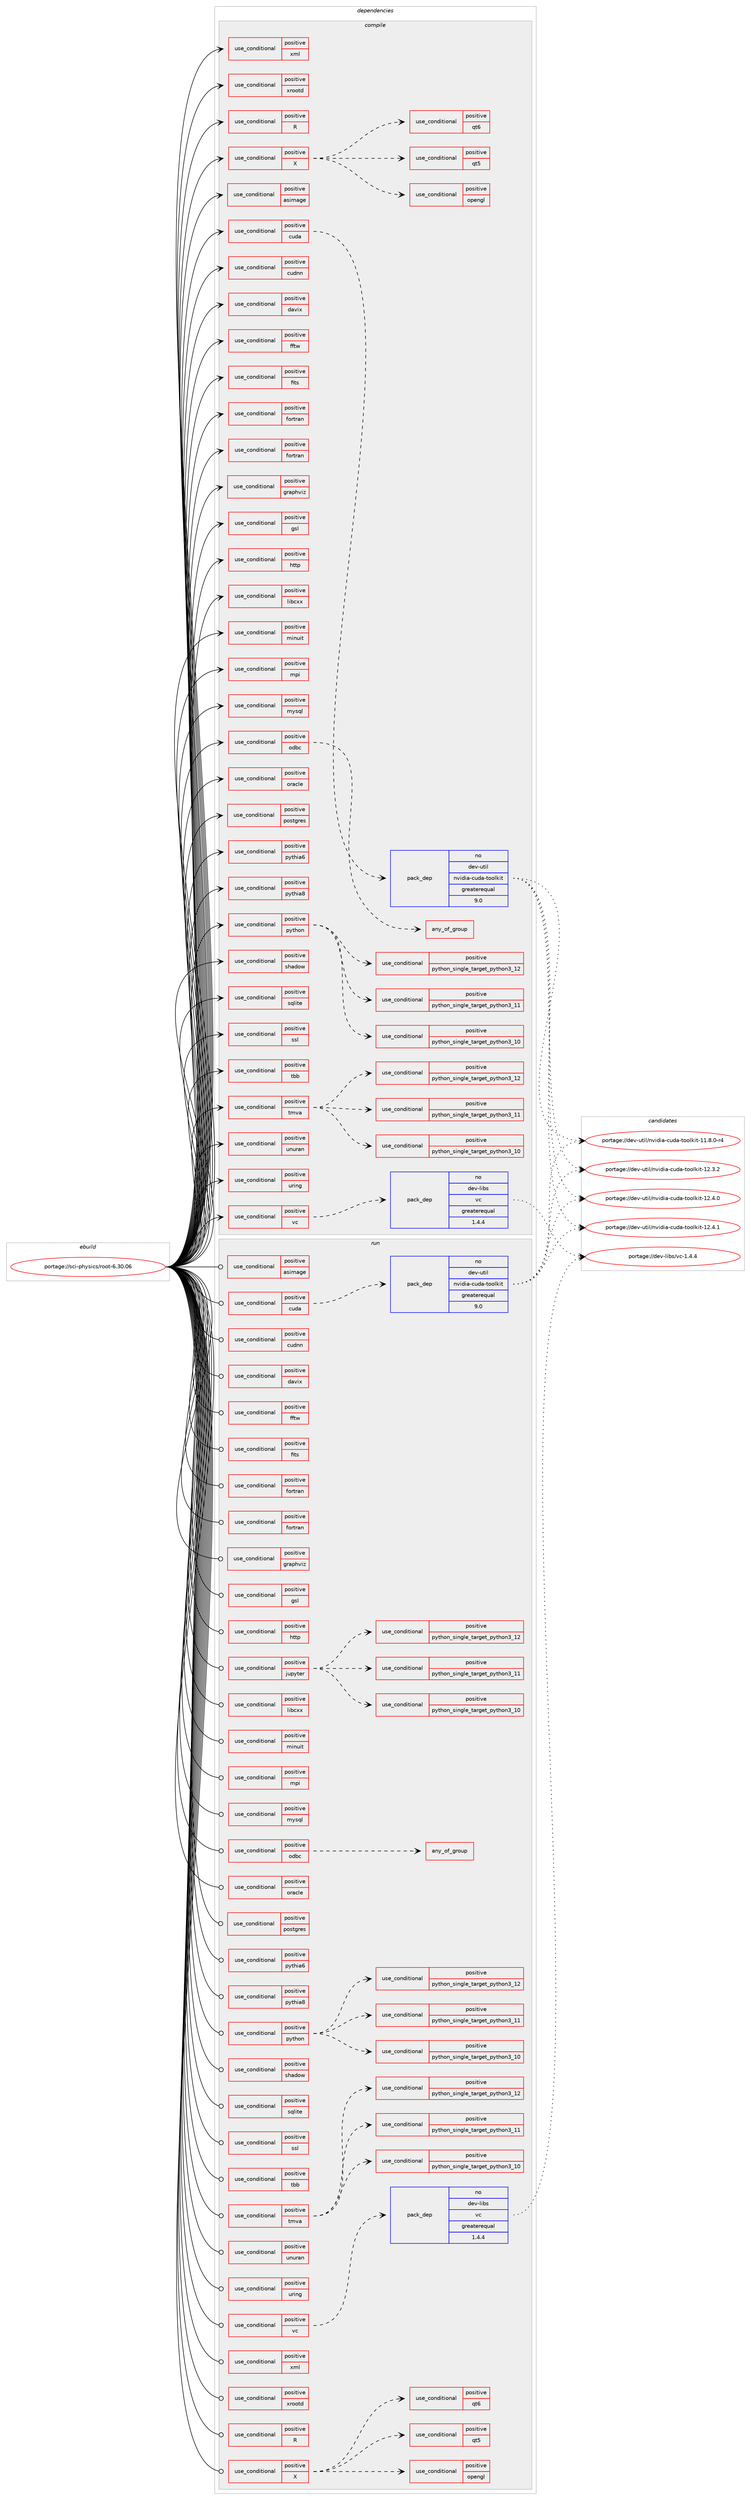 digraph prolog {

# *************
# Graph options
# *************

newrank=true;
concentrate=true;
compound=true;
graph [rankdir=LR,fontname=Helvetica,fontsize=10,ranksep=1.5];#, ranksep=2.5, nodesep=0.2];
edge  [arrowhead=vee];
node  [fontname=Helvetica,fontsize=10];

# **********
# The ebuild
# **********

subgraph cluster_leftcol {
color=gray;
rank=same;
label=<<i>ebuild</i>>;
id [label="portage://sci-physics/root-6.30.06", color=red, width=4, href="../sci-physics/root-6.30.06.svg"];
}

# ****************
# The dependencies
# ****************

subgraph cluster_midcol {
color=gray;
label=<<i>dependencies</i>>;
subgraph cluster_compile {
fillcolor="#eeeeee";
style=filled;
label=<<i>compile</i>>;
subgraph cond622 {
dependency889 [label=<<TABLE BORDER="0" CELLBORDER="1" CELLSPACING="0" CELLPADDING="4"><TR><TD ROWSPAN="3" CELLPADDING="10">use_conditional</TD></TR><TR><TD>positive</TD></TR><TR><TD>R</TD></TR></TABLE>>, shape=none, color=red];
# *** BEGIN UNKNOWN DEPENDENCY TYPE (TODO) ***
# dependency889 -> package_dependency(portage://sci-physics/root-6.30.06,install,no,dev-lang,R,none,[,,],[],[])
# *** END UNKNOWN DEPENDENCY TYPE (TODO) ***

}
id:e -> dependency889:w [weight=20,style="solid",arrowhead="vee"];
subgraph cond623 {
dependency890 [label=<<TABLE BORDER="0" CELLBORDER="1" CELLSPACING="0" CELLPADDING="4"><TR><TD ROWSPAN="3" CELLPADDING="10">use_conditional</TD></TR><TR><TD>positive</TD></TR><TR><TD>X</TD></TR></TABLE>>, shape=none, color=red];
# *** BEGIN UNKNOWN DEPENDENCY TYPE (TODO) ***
# dependency890 -> package_dependency(portage://sci-physics/root-6.30.06,install,no,x11-libs,libX11,none,[,,],[slot(0)],[])
# *** END UNKNOWN DEPENDENCY TYPE (TODO) ***

# *** BEGIN UNKNOWN DEPENDENCY TYPE (TODO) ***
# dependency890 -> package_dependency(portage://sci-physics/root-6.30.06,install,no,x11-libs,libXext,none,[,,],[slot(0)],[])
# *** END UNKNOWN DEPENDENCY TYPE (TODO) ***

# *** BEGIN UNKNOWN DEPENDENCY TYPE (TODO) ***
# dependency890 -> package_dependency(portage://sci-physics/root-6.30.06,install,no,x11-libs,libXft,none,[,,],[slot(0)],[])
# *** END UNKNOWN DEPENDENCY TYPE (TODO) ***

# *** BEGIN UNKNOWN DEPENDENCY TYPE (TODO) ***
# dependency890 -> package_dependency(portage://sci-physics/root-6.30.06,install,no,x11-libs,libXpm,none,[,,],[slot(0)],[])
# *** END UNKNOWN DEPENDENCY TYPE (TODO) ***

subgraph cond624 {
dependency891 [label=<<TABLE BORDER="0" CELLBORDER="1" CELLSPACING="0" CELLPADDING="4"><TR><TD ROWSPAN="3" CELLPADDING="10">use_conditional</TD></TR><TR><TD>positive</TD></TR><TR><TD>opengl</TD></TR></TABLE>>, shape=none, color=red];
# *** BEGIN UNKNOWN DEPENDENCY TYPE (TODO) ***
# dependency891 -> package_dependency(portage://sci-physics/root-6.30.06,install,no,media-libs,ftgl,none,[,,],[slot(0),equal],[])
# *** END UNKNOWN DEPENDENCY TYPE (TODO) ***

# *** BEGIN UNKNOWN DEPENDENCY TYPE (TODO) ***
# dependency891 -> package_dependency(portage://sci-physics/root-6.30.06,install,no,media-libs,glew,none,[,,],[slot(0),equal],[])
# *** END UNKNOWN DEPENDENCY TYPE (TODO) ***

# *** BEGIN UNKNOWN DEPENDENCY TYPE (TODO) ***
# dependency891 -> package_dependency(portage://sci-physics/root-6.30.06,install,no,virtual,opengl,none,[,,],[],[])
# *** END UNKNOWN DEPENDENCY TYPE (TODO) ***

# *** BEGIN UNKNOWN DEPENDENCY TYPE (TODO) ***
# dependency891 -> package_dependency(portage://sci-physics/root-6.30.06,install,no,virtual,glu,none,[,,],[],[])
# *** END UNKNOWN DEPENDENCY TYPE (TODO) ***

# *** BEGIN UNKNOWN DEPENDENCY TYPE (TODO) ***
# dependency891 -> package_dependency(portage://sci-physics/root-6.30.06,install,no,x11-libs,gl2ps,none,[,,],[slot(0),equal],[])
# *** END UNKNOWN DEPENDENCY TYPE (TODO) ***

}
dependency890:e -> dependency891:w [weight=20,style="dashed",arrowhead="vee"];
subgraph cond625 {
dependency892 [label=<<TABLE BORDER="0" CELLBORDER="1" CELLSPACING="0" CELLPADDING="4"><TR><TD ROWSPAN="3" CELLPADDING="10">use_conditional</TD></TR><TR><TD>positive</TD></TR><TR><TD>qt5</TD></TR></TABLE>>, shape=none, color=red];
# *** BEGIN UNKNOWN DEPENDENCY TYPE (TODO) ***
# dependency892 -> package_dependency(portage://sci-physics/root-6.30.06,install,no,dev-qt,qtcore,none,[,,],[slot(5)],[])
# *** END UNKNOWN DEPENDENCY TYPE (TODO) ***

# *** BEGIN UNKNOWN DEPENDENCY TYPE (TODO) ***
# dependency892 -> package_dependency(portage://sci-physics/root-6.30.06,install,no,dev-qt,qtwebengine,none,[,,],[slot(5)],[use(enable(widgets),none)])
# *** END UNKNOWN DEPENDENCY TYPE (TODO) ***

}
dependency890:e -> dependency892:w [weight=20,style="dashed",arrowhead="vee"];
subgraph cond626 {
dependency893 [label=<<TABLE BORDER="0" CELLBORDER="1" CELLSPACING="0" CELLPADDING="4"><TR><TD ROWSPAN="3" CELLPADDING="10">use_conditional</TD></TR><TR><TD>positive</TD></TR><TR><TD>qt6</TD></TR></TABLE>>, shape=none, color=red];
# *** BEGIN UNKNOWN DEPENDENCY TYPE (TODO) ***
# dependency893 -> package_dependency(portage://sci-physics/root-6.30.06,install,no,dev-qt,qtbase,none,[,,],[slot(6)],[])
# *** END UNKNOWN DEPENDENCY TYPE (TODO) ***

# *** BEGIN UNKNOWN DEPENDENCY TYPE (TODO) ***
# dependency893 -> package_dependency(portage://sci-physics/root-6.30.06,install,no,dev-qt,qtwebengine,none,[,,],[slot(6)],[use(enable(widgets),none)])
# *** END UNKNOWN DEPENDENCY TYPE (TODO) ***

}
dependency890:e -> dependency893:w [weight=20,style="dashed",arrowhead="vee"];
}
id:e -> dependency890:w [weight=20,style="solid",arrowhead="vee"];
subgraph cond627 {
dependency894 [label=<<TABLE BORDER="0" CELLBORDER="1" CELLSPACING="0" CELLPADDING="4"><TR><TD ROWSPAN="3" CELLPADDING="10">use_conditional</TD></TR><TR><TD>positive</TD></TR><TR><TD>asimage</TD></TR></TABLE>>, shape=none, color=red];
# *** BEGIN UNKNOWN DEPENDENCY TYPE (TODO) ***
# dependency894 -> package_dependency(portage://sci-physics/root-6.30.06,install,no,media-libs,libafterimage,none,[,,],[],[use(enable(gif),none),use(enable(jpeg),none),use(enable(png),none),use(enable(tiff),none)])
# *** END UNKNOWN DEPENDENCY TYPE (TODO) ***

}
id:e -> dependency894:w [weight=20,style="solid",arrowhead="vee"];
subgraph cond628 {
dependency895 [label=<<TABLE BORDER="0" CELLBORDER="1" CELLSPACING="0" CELLPADDING="4"><TR><TD ROWSPAN="3" CELLPADDING="10">use_conditional</TD></TR><TR><TD>positive</TD></TR><TR><TD>cuda</TD></TR></TABLE>>, shape=none, color=red];
subgraph pack236 {
dependency896 [label=<<TABLE BORDER="0" CELLBORDER="1" CELLSPACING="0" CELLPADDING="4" WIDTH="220"><TR><TD ROWSPAN="6" CELLPADDING="30">pack_dep</TD></TR><TR><TD WIDTH="110">no</TD></TR><TR><TD>dev-util</TD></TR><TR><TD>nvidia-cuda-toolkit</TD></TR><TR><TD>greaterequal</TD></TR><TR><TD>9.0</TD></TR></TABLE>>, shape=none, color=blue];
}
dependency895:e -> dependency896:w [weight=20,style="dashed",arrowhead="vee"];
}
id:e -> dependency895:w [weight=20,style="solid",arrowhead="vee"];
subgraph cond629 {
dependency897 [label=<<TABLE BORDER="0" CELLBORDER="1" CELLSPACING="0" CELLPADDING="4"><TR><TD ROWSPAN="3" CELLPADDING="10">use_conditional</TD></TR><TR><TD>positive</TD></TR><TR><TD>cudnn</TD></TR></TABLE>>, shape=none, color=red];
# *** BEGIN UNKNOWN DEPENDENCY TYPE (TODO) ***
# dependency897 -> package_dependency(portage://sci-physics/root-6.30.06,install,no,dev-libs,cudnn,none,[,,],[],[])
# *** END UNKNOWN DEPENDENCY TYPE (TODO) ***

}
id:e -> dependency897:w [weight=20,style="solid",arrowhead="vee"];
subgraph cond630 {
dependency898 [label=<<TABLE BORDER="0" CELLBORDER="1" CELLSPACING="0" CELLPADDING="4"><TR><TD ROWSPAN="3" CELLPADDING="10">use_conditional</TD></TR><TR><TD>positive</TD></TR><TR><TD>davix</TD></TR></TABLE>>, shape=none, color=red];
# *** BEGIN UNKNOWN DEPENDENCY TYPE (TODO) ***
# dependency898 -> package_dependency(portage://sci-physics/root-6.30.06,install,no,net-libs,davix,none,[,,],[],[])
# *** END UNKNOWN DEPENDENCY TYPE (TODO) ***

}
id:e -> dependency898:w [weight=20,style="solid",arrowhead="vee"];
subgraph cond631 {
dependency899 [label=<<TABLE BORDER="0" CELLBORDER="1" CELLSPACING="0" CELLPADDING="4"><TR><TD ROWSPAN="3" CELLPADDING="10">use_conditional</TD></TR><TR><TD>positive</TD></TR><TR><TD>fftw</TD></TR></TABLE>>, shape=none, color=red];
# *** BEGIN UNKNOWN DEPENDENCY TYPE (TODO) ***
# dependency899 -> package_dependency(portage://sci-physics/root-6.30.06,install,no,sci-libs,fftw,none,[,,],[slot(3.0),equal],[])
# *** END UNKNOWN DEPENDENCY TYPE (TODO) ***

}
id:e -> dependency899:w [weight=20,style="solid",arrowhead="vee"];
subgraph cond632 {
dependency900 [label=<<TABLE BORDER="0" CELLBORDER="1" CELLSPACING="0" CELLPADDING="4"><TR><TD ROWSPAN="3" CELLPADDING="10">use_conditional</TD></TR><TR><TD>positive</TD></TR><TR><TD>fits</TD></TR></TABLE>>, shape=none, color=red];
# *** BEGIN UNKNOWN DEPENDENCY TYPE (TODO) ***
# dependency900 -> package_dependency(portage://sci-physics/root-6.30.06,install,no,sci-libs,cfitsio,none,[,,],[slot(0),equal],[])
# *** END UNKNOWN DEPENDENCY TYPE (TODO) ***

}
id:e -> dependency900:w [weight=20,style="solid",arrowhead="vee"];
subgraph cond633 {
dependency901 [label=<<TABLE BORDER="0" CELLBORDER="1" CELLSPACING="0" CELLPADDING="4"><TR><TD ROWSPAN="3" CELLPADDING="10">use_conditional</TD></TR><TR><TD>positive</TD></TR><TR><TD>fortran</TD></TR></TABLE>>, shape=none, color=red];
# *** BEGIN UNKNOWN DEPENDENCY TYPE (TODO) ***
# dependency901 -> package_dependency(portage://sci-physics/root-6.30.06,install,no,dev-lang,cfortran,none,[,,],[],[])
# *** END UNKNOWN DEPENDENCY TYPE (TODO) ***

}
id:e -> dependency901:w [weight=20,style="solid",arrowhead="vee"];
subgraph cond634 {
dependency902 [label=<<TABLE BORDER="0" CELLBORDER="1" CELLSPACING="0" CELLPADDING="4"><TR><TD ROWSPAN="3" CELLPADDING="10">use_conditional</TD></TR><TR><TD>positive</TD></TR><TR><TD>fortran</TD></TR></TABLE>>, shape=none, color=red];
# *** BEGIN UNKNOWN DEPENDENCY TYPE (TODO) ***
# dependency902 -> package_dependency(portage://sci-physics/root-6.30.06,install,no,virtual,fortran,none,[,,],[],[])
# *** END UNKNOWN DEPENDENCY TYPE (TODO) ***

}
id:e -> dependency902:w [weight=20,style="solid",arrowhead="vee"];
subgraph cond635 {
dependency903 [label=<<TABLE BORDER="0" CELLBORDER="1" CELLSPACING="0" CELLPADDING="4"><TR><TD ROWSPAN="3" CELLPADDING="10">use_conditional</TD></TR><TR><TD>positive</TD></TR><TR><TD>graphviz</TD></TR></TABLE>>, shape=none, color=red];
# *** BEGIN UNKNOWN DEPENDENCY TYPE (TODO) ***
# dependency903 -> package_dependency(portage://sci-physics/root-6.30.06,install,no,media-gfx,graphviz,none,[,,],[],[])
# *** END UNKNOWN DEPENDENCY TYPE (TODO) ***

}
id:e -> dependency903:w [weight=20,style="solid",arrowhead="vee"];
subgraph cond636 {
dependency904 [label=<<TABLE BORDER="0" CELLBORDER="1" CELLSPACING="0" CELLPADDING="4"><TR><TD ROWSPAN="3" CELLPADDING="10">use_conditional</TD></TR><TR><TD>positive</TD></TR><TR><TD>gsl</TD></TR></TABLE>>, shape=none, color=red];
# *** BEGIN UNKNOWN DEPENDENCY TYPE (TODO) ***
# dependency904 -> package_dependency(portage://sci-physics/root-6.30.06,install,no,sci-libs,gsl,none,[,,],any_same_slot,[])
# *** END UNKNOWN DEPENDENCY TYPE (TODO) ***

}
id:e -> dependency904:w [weight=20,style="solid",arrowhead="vee"];
subgraph cond637 {
dependency905 [label=<<TABLE BORDER="0" CELLBORDER="1" CELLSPACING="0" CELLPADDING="4"><TR><TD ROWSPAN="3" CELLPADDING="10">use_conditional</TD></TR><TR><TD>positive</TD></TR><TR><TD>http</TD></TR></TABLE>>, shape=none, color=red];
# *** BEGIN UNKNOWN DEPENDENCY TYPE (TODO) ***
# dependency905 -> package_dependency(portage://sci-physics/root-6.30.06,install,no,dev-libs,fcgi,none,[,,],[slot(0),equal],[])
# *** END UNKNOWN DEPENDENCY TYPE (TODO) ***

}
id:e -> dependency905:w [weight=20,style="solid",arrowhead="vee"];
subgraph cond638 {
dependency906 [label=<<TABLE BORDER="0" CELLBORDER="1" CELLSPACING="0" CELLPADDING="4"><TR><TD ROWSPAN="3" CELLPADDING="10">use_conditional</TD></TR><TR><TD>positive</TD></TR><TR><TD>libcxx</TD></TR></TABLE>>, shape=none, color=red];
# *** BEGIN UNKNOWN DEPENDENCY TYPE (TODO) ***
# dependency906 -> package_dependency(portage://sci-physics/root-6.30.06,install,no,sys-libs,libcxx,none,[,,],[],[])
# *** END UNKNOWN DEPENDENCY TYPE (TODO) ***

}
id:e -> dependency906:w [weight=20,style="solid",arrowhead="vee"];
subgraph cond639 {
dependency907 [label=<<TABLE BORDER="0" CELLBORDER="1" CELLSPACING="0" CELLPADDING="4"><TR><TD ROWSPAN="3" CELLPADDING="10">use_conditional</TD></TR><TR><TD>positive</TD></TR><TR><TD>minuit</TD></TR></TABLE>>, shape=none, color=red];
# *** BEGIN UNKNOWN DEPENDENCY TYPE (TODO) ***
# dependency907 -> package_dependency(portage://sci-physics/root-6.30.06,install,weak,sci-libs,minuit,none,[,,],[],[])
# *** END UNKNOWN DEPENDENCY TYPE (TODO) ***

}
id:e -> dependency907:w [weight=20,style="solid",arrowhead="vee"];
subgraph cond640 {
dependency908 [label=<<TABLE BORDER="0" CELLBORDER="1" CELLSPACING="0" CELLPADDING="4"><TR><TD ROWSPAN="3" CELLPADDING="10">use_conditional</TD></TR><TR><TD>positive</TD></TR><TR><TD>mpi</TD></TR></TABLE>>, shape=none, color=red];
# *** BEGIN UNKNOWN DEPENDENCY TYPE (TODO) ***
# dependency908 -> package_dependency(portage://sci-physics/root-6.30.06,install,no,virtual,mpi,none,[,,],[],[use(optenable(fortran),none)])
# *** END UNKNOWN DEPENDENCY TYPE (TODO) ***

}
id:e -> dependency908:w [weight=20,style="solid",arrowhead="vee"];
subgraph cond641 {
dependency909 [label=<<TABLE BORDER="0" CELLBORDER="1" CELLSPACING="0" CELLPADDING="4"><TR><TD ROWSPAN="3" CELLPADDING="10">use_conditional</TD></TR><TR><TD>positive</TD></TR><TR><TD>mysql</TD></TR></TABLE>>, shape=none, color=red];
# *** BEGIN UNKNOWN DEPENDENCY TYPE (TODO) ***
# dependency909 -> package_dependency(portage://sci-physics/root-6.30.06,install,no,dev-db,mysql-connector-c,none,[,,],[],[])
# *** END UNKNOWN DEPENDENCY TYPE (TODO) ***

}
id:e -> dependency909:w [weight=20,style="solid",arrowhead="vee"];
subgraph cond642 {
dependency910 [label=<<TABLE BORDER="0" CELLBORDER="1" CELLSPACING="0" CELLPADDING="4"><TR><TD ROWSPAN="3" CELLPADDING="10">use_conditional</TD></TR><TR><TD>positive</TD></TR><TR><TD>odbc</TD></TR></TABLE>>, shape=none, color=red];
subgraph any32 {
dependency911 [label=<<TABLE BORDER="0" CELLBORDER="1" CELLSPACING="0" CELLPADDING="4"><TR><TD CELLPADDING="10">any_of_group</TD></TR></TABLE>>, shape=none, color=red];# *** BEGIN UNKNOWN DEPENDENCY TYPE (TODO) ***
# dependency911 -> package_dependency(portage://sci-physics/root-6.30.06,install,no,dev-db,libiodbc,none,[,,],[],[])
# *** END UNKNOWN DEPENDENCY TYPE (TODO) ***

# *** BEGIN UNKNOWN DEPENDENCY TYPE (TODO) ***
# dependency911 -> package_dependency(portage://sci-physics/root-6.30.06,install,no,dev-db,unixODBC,none,[,,],[],[])
# *** END UNKNOWN DEPENDENCY TYPE (TODO) ***

}
dependency910:e -> dependency911:w [weight=20,style="dashed",arrowhead="vee"];
}
id:e -> dependency910:w [weight=20,style="solid",arrowhead="vee"];
subgraph cond643 {
dependency912 [label=<<TABLE BORDER="0" CELLBORDER="1" CELLSPACING="0" CELLPADDING="4"><TR><TD ROWSPAN="3" CELLPADDING="10">use_conditional</TD></TR><TR><TD>positive</TD></TR><TR><TD>oracle</TD></TR></TABLE>>, shape=none, color=red];
# *** BEGIN UNKNOWN DEPENDENCY TYPE (TODO) ***
# dependency912 -> package_dependency(portage://sci-physics/root-6.30.06,install,no,dev-db,oracle-instantclient,none,[,,],[],[use(enable(sdk),none)])
# *** END UNKNOWN DEPENDENCY TYPE (TODO) ***

}
id:e -> dependency912:w [weight=20,style="solid",arrowhead="vee"];
subgraph cond644 {
dependency913 [label=<<TABLE BORDER="0" CELLBORDER="1" CELLSPACING="0" CELLPADDING="4"><TR><TD ROWSPAN="3" CELLPADDING="10">use_conditional</TD></TR><TR><TD>positive</TD></TR><TR><TD>postgres</TD></TR></TABLE>>, shape=none, color=red];
# *** BEGIN UNKNOWN DEPENDENCY TYPE (TODO) ***
# dependency913 -> package_dependency(portage://sci-physics/root-6.30.06,install,no,dev-db,postgresql,none,[,,],any_same_slot,[])
# *** END UNKNOWN DEPENDENCY TYPE (TODO) ***

}
id:e -> dependency913:w [weight=20,style="solid",arrowhead="vee"];
subgraph cond645 {
dependency914 [label=<<TABLE BORDER="0" CELLBORDER="1" CELLSPACING="0" CELLPADDING="4"><TR><TD ROWSPAN="3" CELLPADDING="10">use_conditional</TD></TR><TR><TD>positive</TD></TR><TR><TD>pythia6</TD></TR></TABLE>>, shape=none, color=red];
# *** BEGIN UNKNOWN DEPENDENCY TYPE (TODO) ***
# dependency914 -> package_dependency(portage://sci-physics/root-6.30.06,install,no,sci-physics,pythia,none,[,,],[slot(6)],[])
# *** END UNKNOWN DEPENDENCY TYPE (TODO) ***

}
id:e -> dependency914:w [weight=20,style="solid",arrowhead="vee"];
subgraph cond646 {
dependency915 [label=<<TABLE BORDER="0" CELLBORDER="1" CELLSPACING="0" CELLPADDING="4"><TR><TD ROWSPAN="3" CELLPADDING="10">use_conditional</TD></TR><TR><TD>positive</TD></TR><TR><TD>pythia8</TD></TR></TABLE>>, shape=none, color=red];
# *** BEGIN UNKNOWN DEPENDENCY TYPE (TODO) ***
# dependency915 -> package_dependency(portage://sci-physics/root-6.30.06,install,no,sci-physics,pythia,none,[,,],[slot(8)],[])
# *** END UNKNOWN DEPENDENCY TYPE (TODO) ***

}
id:e -> dependency915:w [weight=20,style="solid",arrowhead="vee"];
subgraph cond647 {
dependency916 [label=<<TABLE BORDER="0" CELLBORDER="1" CELLSPACING="0" CELLPADDING="4"><TR><TD ROWSPAN="3" CELLPADDING="10">use_conditional</TD></TR><TR><TD>positive</TD></TR><TR><TD>python</TD></TR></TABLE>>, shape=none, color=red];
subgraph cond648 {
dependency917 [label=<<TABLE BORDER="0" CELLBORDER="1" CELLSPACING="0" CELLPADDING="4"><TR><TD ROWSPAN="3" CELLPADDING="10">use_conditional</TD></TR><TR><TD>positive</TD></TR><TR><TD>python_single_target_python3_10</TD></TR></TABLE>>, shape=none, color=red];
# *** BEGIN UNKNOWN DEPENDENCY TYPE (TODO) ***
# dependency917 -> package_dependency(portage://sci-physics/root-6.30.06,install,no,dev-lang,python,none,[,,],[slot(3.10)],[])
# *** END UNKNOWN DEPENDENCY TYPE (TODO) ***

}
dependency916:e -> dependency917:w [weight=20,style="dashed",arrowhead="vee"];
subgraph cond649 {
dependency918 [label=<<TABLE BORDER="0" CELLBORDER="1" CELLSPACING="0" CELLPADDING="4"><TR><TD ROWSPAN="3" CELLPADDING="10">use_conditional</TD></TR><TR><TD>positive</TD></TR><TR><TD>python_single_target_python3_11</TD></TR></TABLE>>, shape=none, color=red];
# *** BEGIN UNKNOWN DEPENDENCY TYPE (TODO) ***
# dependency918 -> package_dependency(portage://sci-physics/root-6.30.06,install,no,dev-lang,python,none,[,,],[slot(3.11)],[])
# *** END UNKNOWN DEPENDENCY TYPE (TODO) ***

}
dependency916:e -> dependency918:w [weight=20,style="dashed",arrowhead="vee"];
subgraph cond650 {
dependency919 [label=<<TABLE BORDER="0" CELLBORDER="1" CELLSPACING="0" CELLPADDING="4"><TR><TD ROWSPAN="3" CELLPADDING="10">use_conditional</TD></TR><TR><TD>positive</TD></TR><TR><TD>python_single_target_python3_12</TD></TR></TABLE>>, shape=none, color=red];
# *** BEGIN UNKNOWN DEPENDENCY TYPE (TODO) ***
# dependency919 -> package_dependency(portage://sci-physics/root-6.30.06,install,no,dev-lang,python,none,[,,],[slot(3.12)],[])
# *** END UNKNOWN DEPENDENCY TYPE (TODO) ***

}
dependency916:e -> dependency919:w [weight=20,style="dashed",arrowhead="vee"];
}
id:e -> dependency916:w [weight=20,style="solid",arrowhead="vee"];
subgraph cond651 {
dependency920 [label=<<TABLE BORDER="0" CELLBORDER="1" CELLSPACING="0" CELLPADDING="4"><TR><TD ROWSPAN="3" CELLPADDING="10">use_conditional</TD></TR><TR><TD>positive</TD></TR><TR><TD>shadow</TD></TR></TABLE>>, shape=none, color=red];
# *** BEGIN UNKNOWN DEPENDENCY TYPE (TODO) ***
# dependency920 -> package_dependency(portage://sci-physics/root-6.30.06,install,no,sys-apps,shadow,none,[,,],[],[])
# *** END UNKNOWN DEPENDENCY TYPE (TODO) ***

}
id:e -> dependency920:w [weight=20,style="solid",arrowhead="vee"];
subgraph cond652 {
dependency921 [label=<<TABLE BORDER="0" CELLBORDER="1" CELLSPACING="0" CELLPADDING="4"><TR><TD ROWSPAN="3" CELLPADDING="10">use_conditional</TD></TR><TR><TD>positive</TD></TR><TR><TD>sqlite</TD></TR></TABLE>>, shape=none, color=red];
# *** BEGIN UNKNOWN DEPENDENCY TYPE (TODO) ***
# dependency921 -> package_dependency(portage://sci-physics/root-6.30.06,install,no,dev-db,sqlite,none,[,,],[slot(3)],[])
# *** END UNKNOWN DEPENDENCY TYPE (TODO) ***

}
id:e -> dependency921:w [weight=20,style="solid",arrowhead="vee"];
subgraph cond653 {
dependency922 [label=<<TABLE BORDER="0" CELLBORDER="1" CELLSPACING="0" CELLPADDING="4"><TR><TD ROWSPAN="3" CELLPADDING="10">use_conditional</TD></TR><TR><TD>positive</TD></TR><TR><TD>ssl</TD></TR></TABLE>>, shape=none, color=red];
# *** BEGIN UNKNOWN DEPENDENCY TYPE (TODO) ***
# dependency922 -> package_dependency(portage://sci-physics/root-6.30.06,install,no,dev-libs,openssl,none,[,,],[slot(0),equal],[])
# *** END UNKNOWN DEPENDENCY TYPE (TODO) ***

}
id:e -> dependency922:w [weight=20,style="solid",arrowhead="vee"];
subgraph cond654 {
dependency923 [label=<<TABLE BORDER="0" CELLBORDER="1" CELLSPACING="0" CELLPADDING="4"><TR><TD ROWSPAN="3" CELLPADDING="10">use_conditional</TD></TR><TR><TD>positive</TD></TR><TR><TD>tbb</TD></TR></TABLE>>, shape=none, color=red];
# *** BEGIN UNKNOWN DEPENDENCY TYPE (TODO) ***
# dependency923 -> package_dependency(portage://sci-physics/root-6.30.06,install,no,dev-cpp,tbb,none,[,,],any_same_slot,[])
# *** END UNKNOWN DEPENDENCY TYPE (TODO) ***

}
id:e -> dependency923:w [weight=20,style="solid",arrowhead="vee"];
subgraph cond655 {
dependency924 [label=<<TABLE BORDER="0" CELLBORDER="1" CELLSPACING="0" CELLPADDING="4"><TR><TD ROWSPAN="3" CELLPADDING="10">use_conditional</TD></TR><TR><TD>positive</TD></TR><TR><TD>tmva</TD></TR></TABLE>>, shape=none, color=red];
subgraph cond656 {
dependency925 [label=<<TABLE BORDER="0" CELLBORDER="1" CELLSPACING="0" CELLPADDING="4"><TR><TD ROWSPAN="3" CELLPADDING="10">use_conditional</TD></TR><TR><TD>positive</TD></TR><TR><TD>python_single_target_python3_10</TD></TR></TABLE>>, shape=none, color=red];
# *** BEGIN UNKNOWN DEPENDENCY TYPE (TODO) ***
# dependency925 -> package_dependency(portage://sci-physics/root-6.30.06,install,no,dev-python,numpy,none,[,,],[],[use(enable(python_targets_python3_10),negative)])
# *** END UNKNOWN DEPENDENCY TYPE (TODO) ***

}
dependency924:e -> dependency925:w [weight=20,style="dashed",arrowhead="vee"];
subgraph cond657 {
dependency926 [label=<<TABLE BORDER="0" CELLBORDER="1" CELLSPACING="0" CELLPADDING="4"><TR><TD ROWSPAN="3" CELLPADDING="10">use_conditional</TD></TR><TR><TD>positive</TD></TR><TR><TD>python_single_target_python3_11</TD></TR></TABLE>>, shape=none, color=red];
# *** BEGIN UNKNOWN DEPENDENCY TYPE (TODO) ***
# dependency926 -> package_dependency(portage://sci-physics/root-6.30.06,install,no,dev-python,numpy,none,[,,],[],[use(enable(python_targets_python3_11),negative)])
# *** END UNKNOWN DEPENDENCY TYPE (TODO) ***

}
dependency924:e -> dependency926:w [weight=20,style="dashed",arrowhead="vee"];
subgraph cond658 {
dependency927 [label=<<TABLE BORDER="0" CELLBORDER="1" CELLSPACING="0" CELLPADDING="4"><TR><TD ROWSPAN="3" CELLPADDING="10">use_conditional</TD></TR><TR><TD>positive</TD></TR><TR><TD>python_single_target_python3_12</TD></TR></TABLE>>, shape=none, color=red];
# *** BEGIN UNKNOWN DEPENDENCY TYPE (TODO) ***
# dependency927 -> package_dependency(portage://sci-physics/root-6.30.06,install,no,dev-python,numpy,none,[,,],[],[use(enable(python_targets_python3_12),negative)])
# *** END UNKNOWN DEPENDENCY TYPE (TODO) ***

}
dependency924:e -> dependency927:w [weight=20,style="dashed",arrowhead="vee"];
}
id:e -> dependency924:w [weight=20,style="solid",arrowhead="vee"];
subgraph cond659 {
dependency928 [label=<<TABLE BORDER="0" CELLBORDER="1" CELLSPACING="0" CELLPADDING="4"><TR><TD ROWSPAN="3" CELLPADDING="10">use_conditional</TD></TR><TR><TD>positive</TD></TR><TR><TD>unuran</TD></TR></TABLE>>, shape=none, color=red];
# *** BEGIN UNKNOWN DEPENDENCY TYPE (TODO) ***
# dependency928 -> package_dependency(portage://sci-physics/root-6.30.06,install,no,sci-mathematics,unuran,none,[,,],[slot(0),equal],[])
# *** END UNKNOWN DEPENDENCY TYPE (TODO) ***

}
id:e -> dependency928:w [weight=20,style="solid",arrowhead="vee"];
subgraph cond660 {
dependency929 [label=<<TABLE BORDER="0" CELLBORDER="1" CELLSPACING="0" CELLPADDING="4"><TR><TD ROWSPAN="3" CELLPADDING="10">use_conditional</TD></TR><TR><TD>positive</TD></TR><TR><TD>uring</TD></TR></TABLE>>, shape=none, color=red];
# *** BEGIN UNKNOWN DEPENDENCY TYPE (TODO) ***
# dependency929 -> package_dependency(portage://sci-physics/root-6.30.06,install,no,sys-libs,liburing,none,[,,],any_same_slot,[])
# *** END UNKNOWN DEPENDENCY TYPE (TODO) ***

}
id:e -> dependency929:w [weight=20,style="solid",arrowhead="vee"];
subgraph cond661 {
dependency930 [label=<<TABLE BORDER="0" CELLBORDER="1" CELLSPACING="0" CELLPADDING="4"><TR><TD ROWSPAN="3" CELLPADDING="10">use_conditional</TD></TR><TR><TD>positive</TD></TR><TR><TD>vc</TD></TR></TABLE>>, shape=none, color=red];
subgraph pack237 {
dependency931 [label=<<TABLE BORDER="0" CELLBORDER="1" CELLSPACING="0" CELLPADDING="4" WIDTH="220"><TR><TD ROWSPAN="6" CELLPADDING="30">pack_dep</TD></TR><TR><TD WIDTH="110">no</TD></TR><TR><TD>dev-libs</TD></TR><TR><TD>vc</TD></TR><TR><TD>greaterequal</TD></TR><TR><TD>1.4.4</TD></TR></TABLE>>, shape=none, color=blue];
}
dependency930:e -> dependency931:w [weight=20,style="dashed",arrowhead="vee"];
}
id:e -> dependency930:w [weight=20,style="solid",arrowhead="vee"];
subgraph cond662 {
dependency932 [label=<<TABLE BORDER="0" CELLBORDER="1" CELLSPACING="0" CELLPADDING="4"><TR><TD ROWSPAN="3" CELLPADDING="10">use_conditional</TD></TR><TR><TD>positive</TD></TR><TR><TD>xml</TD></TR></TABLE>>, shape=none, color=red];
# *** BEGIN UNKNOWN DEPENDENCY TYPE (TODO) ***
# dependency932 -> package_dependency(portage://sci-physics/root-6.30.06,install,no,dev-libs,libxml2,none,[,,],[slot(2),equal],[])
# *** END UNKNOWN DEPENDENCY TYPE (TODO) ***

}
id:e -> dependency932:w [weight=20,style="solid",arrowhead="vee"];
subgraph cond663 {
dependency933 [label=<<TABLE BORDER="0" CELLBORDER="1" CELLSPACING="0" CELLPADDING="4"><TR><TD ROWSPAN="3" CELLPADDING="10">use_conditional</TD></TR><TR><TD>positive</TD></TR><TR><TD>xrootd</TD></TR></TABLE>>, shape=none, color=red];
# *** BEGIN UNKNOWN DEPENDENCY TYPE (TODO) ***
# dependency933 -> package_dependency(portage://sci-physics/root-6.30.06,install,no,net-libs,xrootd,none,[,,],[slot(0),equal],[])
# *** END UNKNOWN DEPENDENCY TYPE (TODO) ***

}
id:e -> dependency933:w [weight=20,style="solid",arrowhead="vee"];
# *** BEGIN UNKNOWN DEPENDENCY TYPE (TODO) ***
# id -> package_dependency(portage://sci-physics/root-6.30.06,install,no,app-arch,lz4,none,[,,],[],[])
# *** END UNKNOWN DEPENDENCY TYPE (TODO) ***

# *** BEGIN UNKNOWN DEPENDENCY TYPE (TODO) ***
# id -> package_dependency(portage://sci-physics/root-6.30.06,install,no,app-arch,xz-utils,none,[,,],[],[])
# *** END UNKNOWN DEPENDENCY TYPE (TODO) ***

# *** BEGIN UNKNOWN DEPENDENCY TYPE (TODO) ***
# id -> package_dependency(portage://sci-physics/root-6.30.06,install,no,app-arch,zstd,none,[,,],[],[])
# *** END UNKNOWN DEPENDENCY TYPE (TODO) ***

# *** BEGIN UNKNOWN DEPENDENCY TYPE (TODO) ***
# id -> package_dependency(portage://sci-physics/root-6.30.06,install,no,dev-cpp,nlohmann_json,none,[,,],[],[])
# *** END UNKNOWN DEPENDENCY TYPE (TODO) ***

# *** BEGIN UNKNOWN DEPENDENCY TYPE (TODO) ***
# id -> package_dependency(portage://sci-physics/root-6.30.06,install,no,dev-libs,libpcre,none,[,,],[slot(3)],[])
# *** END UNKNOWN DEPENDENCY TYPE (TODO) ***

# *** BEGIN UNKNOWN DEPENDENCY TYPE (TODO) ***
# id -> package_dependency(portage://sci-physics/root-6.30.06,install,no,dev-libs,xxhash,none,[,,],[],[])
# *** END UNKNOWN DEPENDENCY TYPE (TODO) ***

# *** BEGIN UNKNOWN DEPENDENCY TYPE (TODO) ***
# id -> package_dependency(portage://sci-physics/root-6.30.06,install,no,media-fonts,dejavu,none,[,,],[],[])
# *** END UNKNOWN DEPENDENCY TYPE (TODO) ***

# *** BEGIN UNKNOWN DEPENDENCY TYPE (TODO) ***
# id -> package_dependency(portage://sci-physics/root-6.30.06,install,no,media-libs,freetype,none,[,,],[slot(2)],[])
# *** END UNKNOWN DEPENDENCY TYPE (TODO) ***

# *** BEGIN UNKNOWN DEPENDENCY TYPE (TODO) ***
# id -> package_dependency(portage://sci-physics/root-6.30.06,install,no,media-libs,libpng,none,[,,],[slot(0),equal],[])
# *** END UNKNOWN DEPENDENCY TYPE (TODO) ***

# *** BEGIN UNKNOWN DEPENDENCY TYPE (TODO) ***
# id -> package_dependency(portage://sci-physics/root-6.30.06,install,no,sys-libs,ncurses,none,[,,],any_same_slot,[])
# *** END UNKNOWN DEPENDENCY TYPE (TODO) ***

# *** BEGIN UNKNOWN DEPENDENCY TYPE (TODO) ***
# id -> package_dependency(portage://sci-physics/root-6.30.06,install,no,sys-libs,zlib,none,[,,],[],[])
# *** END UNKNOWN DEPENDENCY TYPE (TODO) ***

# *** BEGIN UNKNOWN DEPENDENCY TYPE (TODO) ***
# id -> package_dependency(portage://sci-physics/root-6.30.06,install,no,virtual,libcrypt,none,[,,],any_same_slot,[])
# *** END UNKNOWN DEPENDENCY TYPE (TODO) ***

# *** BEGIN UNKNOWN DEPENDENCY TYPE (TODO) ***
# id -> package_dependency(portage://sci-physics/root-6.30.06,install,no,virtual,pkgconfig,none,[,,],[],[])
# *** END UNKNOWN DEPENDENCY TYPE (TODO) ***

}
subgraph cluster_compileandrun {
fillcolor="#eeeeee";
style=filled;
label=<<i>compile and run</i>>;
}
subgraph cluster_run {
fillcolor="#eeeeee";
style=filled;
label=<<i>run</i>>;
subgraph cond664 {
dependency934 [label=<<TABLE BORDER="0" CELLBORDER="1" CELLSPACING="0" CELLPADDING="4"><TR><TD ROWSPAN="3" CELLPADDING="10">use_conditional</TD></TR><TR><TD>positive</TD></TR><TR><TD>R</TD></TR></TABLE>>, shape=none, color=red];
# *** BEGIN UNKNOWN DEPENDENCY TYPE (TODO) ***
# dependency934 -> package_dependency(portage://sci-physics/root-6.30.06,run,no,dev-lang,R,none,[,,],[],[])
# *** END UNKNOWN DEPENDENCY TYPE (TODO) ***

}
id:e -> dependency934:w [weight=20,style="solid",arrowhead="odot"];
subgraph cond665 {
dependency935 [label=<<TABLE BORDER="0" CELLBORDER="1" CELLSPACING="0" CELLPADDING="4"><TR><TD ROWSPAN="3" CELLPADDING="10">use_conditional</TD></TR><TR><TD>positive</TD></TR><TR><TD>X</TD></TR></TABLE>>, shape=none, color=red];
# *** BEGIN UNKNOWN DEPENDENCY TYPE (TODO) ***
# dependency935 -> package_dependency(portage://sci-physics/root-6.30.06,run,no,x11-libs,libX11,none,[,,],[slot(0)],[])
# *** END UNKNOWN DEPENDENCY TYPE (TODO) ***

# *** BEGIN UNKNOWN DEPENDENCY TYPE (TODO) ***
# dependency935 -> package_dependency(portage://sci-physics/root-6.30.06,run,no,x11-libs,libXext,none,[,,],[slot(0)],[])
# *** END UNKNOWN DEPENDENCY TYPE (TODO) ***

# *** BEGIN UNKNOWN DEPENDENCY TYPE (TODO) ***
# dependency935 -> package_dependency(portage://sci-physics/root-6.30.06,run,no,x11-libs,libXft,none,[,,],[slot(0)],[])
# *** END UNKNOWN DEPENDENCY TYPE (TODO) ***

# *** BEGIN UNKNOWN DEPENDENCY TYPE (TODO) ***
# dependency935 -> package_dependency(portage://sci-physics/root-6.30.06,run,no,x11-libs,libXpm,none,[,,],[slot(0)],[])
# *** END UNKNOWN DEPENDENCY TYPE (TODO) ***

subgraph cond666 {
dependency936 [label=<<TABLE BORDER="0" CELLBORDER="1" CELLSPACING="0" CELLPADDING="4"><TR><TD ROWSPAN="3" CELLPADDING="10">use_conditional</TD></TR><TR><TD>positive</TD></TR><TR><TD>opengl</TD></TR></TABLE>>, shape=none, color=red];
# *** BEGIN UNKNOWN DEPENDENCY TYPE (TODO) ***
# dependency936 -> package_dependency(portage://sci-physics/root-6.30.06,run,no,media-libs,ftgl,none,[,,],[slot(0),equal],[])
# *** END UNKNOWN DEPENDENCY TYPE (TODO) ***

# *** BEGIN UNKNOWN DEPENDENCY TYPE (TODO) ***
# dependency936 -> package_dependency(portage://sci-physics/root-6.30.06,run,no,media-libs,glew,none,[,,],[slot(0),equal],[])
# *** END UNKNOWN DEPENDENCY TYPE (TODO) ***

# *** BEGIN UNKNOWN DEPENDENCY TYPE (TODO) ***
# dependency936 -> package_dependency(portage://sci-physics/root-6.30.06,run,no,virtual,opengl,none,[,,],[],[])
# *** END UNKNOWN DEPENDENCY TYPE (TODO) ***

# *** BEGIN UNKNOWN DEPENDENCY TYPE (TODO) ***
# dependency936 -> package_dependency(portage://sci-physics/root-6.30.06,run,no,virtual,glu,none,[,,],[],[])
# *** END UNKNOWN DEPENDENCY TYPE (TODO) ***

# *** BEGIN UNKNOWN DEPENDENCY TYPE (TODO) ***
# dependency936 -> package_dependency(portage://sci-physics/root-6.30.06,run,no,x11-libs,gl2ps,none,[,,],[slot(0),equal],[])
# *** END UNKNOWN DEPENDENCY TYPE (TODO) ***

}
dependency935:e -> dependency936:w [weight=20,style="dashed",arrowhead="vee"];
subgraph cond667 {
dependency937 [label=<<TABLE BORDER="0" CELLBORDER="1" CELLSPACING="0" CELLPADDING="4"><TR><TD ROWSPAN="3" CELLPADDING="10">use_conditional</TD></TR><TR><TD>positive</TD></TR><TR><TD>qt5</TD></TR></TABLE>>, shape=none, color=red];
# *** BEGIN UNKNOWN DEPENDENCY TYPE (TODO) ***
# dependency937 -> package_dependency(portage://sci-physics/root-6.30.06,run,no,dev-qt,qtcore,none,[,,],[slot(5)],[])
# *** END UNKNOWN DEPENDENCY TYPE (TODO) ***

# *** BEGIN UNKNOWN DEPENDENCY TYPE (TODO) ***
# dependency937 -> package_dependency(portage://sci-physics/root-6.30.06,run,no,dev-qt,qtwebengine,none,[,,],[slot(5)],[use(enable(widgets),none)])
# *** END UNKNOWN DEPENDENCY TYPE (TODO) ***

}
dependency935:e -> dependency937:w [weight=20,style="dashed",arrowhead="vee"];
subgraph cond668 {
dependency938 [label=<<TABLE BORDER="0" CELLBORDER="1" CELLSPACING="0" CELLPADDING="4"><TR><TD ROWSPAN="3" CELLPADDING="10">use_conditional</TD></TR><TR><TD>positive</TD></TR><TR><TD>qt6</TD></TR></TABLE>>, shape=none, color=red];
# *** BEGIN UNKNOWN DEPENDENCY TYPE (TODO) ***
# dependency938 -> package_dependency(portage://sci-physics/root-6.30.06,run,no,dev-qt,qtbase,none,[,,],[slot(6)],[])
# *** END UNKNOWN DEPENDENCY TYPE (TODO) ***

# *** BEGIN UNKNOWN DEPENDENCY TYPE (TODO) ***
# dependency938 -> package_dependency(portage://sci-physics/root-6.30.06,run,no,dev-qt,qtwebengine,none,[,,],[slot(6)],[use(enable(widgets),none)])
# *** END UNKNOWN DEPENDENCY TYPE (TODO) ***

}
dependency935:e -> dependency938:w [weight=20,style="dashed",arrowhead="vee"];
}
id:e -> dependency935:w [weight=20,style="solid",arrowhead="odot"];
subgraph cond669 {
dependency939 [label=<<TABLE BORDER="0" CELLBORDER="1" CELLSPACING="0" CELLPADDING="4"><TR><TD ROWSPAN="3" CELLPADDING="10">use_conditional</TD></TR><TR><TD>positive</TD></TR><TR><TD>asimage</TD></TR></TABLE>>, shape=none, color=red];
# *** BEGIN UNKNOWN DEPENDENCY TYPE (TODO) ***
# dependency939 -> package_dependency(portage://sci-physics/root-6.30.06,run,no,media-libs,libafterimage,none,[,,],[],[use(enable(gif),none),use(enable(jpeg),none),use(enable(png),none),use(enable(tiff),none)])
# *** END UNKNOWN DEPENDENCY TYPE (TODO) ***

}
id:e -> dependency939:w [weight=20,style="solid",arrowhead="odot"];
subgraph cond670 {
dependency940 [label=<<TABLE BORDER="0" CELLBORDER="1" CELLSPACING="0" CELLPADDING="4"><TR><TD ROWSPAN="3" CELLPADDING="10">use_conditional</TD></TR><TR><TD>positive</TD></TR><TR><TD>cuda</TD></TR></TABLE>>, shape=none, color=red];
subgraph pack238 {
dependency941 [label=<<TABLE BORDER="0" CELLBORDER="1" CELLSPACING="0" CELLPADDING="4" WIDTH="220"><TR><TD ROWSPAN="6" CELLPADDING="30">pack_dep</TD></TR><TR><TD WIDTH="110">no</TD></TR><TR><TD>dev-util</TD></TR><TR><TD>nvidia-cuda-toolkit</TD></TR><TR><TD>greaterequal</TD></TR><TR><TD>9.0</TD></TR></TABLE>>, shape=none, color=blue];
}
dependency940:e -> dependency941:w [weight=20,style="dashed",arrowhead="vee"];
}
id:e -> dependency940:w [weight=20,style="solid",arrowhead="odot"];
subgraph cond671 {
dependency942 [label=<<TABLE BORDER="0" CELLBORDER="1" CELLSPACING="0" CELLPADDING="4"><TR><TD ROWSPAN="3" CELLPADDING="10">use_conditional</TD></TR><TR><TD>positive</TD></TR><TR><TD>cudnn</TD></TR></TABLE>>, shape=none, color=red];
# *** BEGIN UNKNOWN DEPENDENCY TYPE (TODO) ***
# dependency942 -> package_dependency(portage://sci-physics/root-6.30.06,run,no,dev-libs,cudnn,none,[,,],[],[])
# *** END UNKNOWN DEPENDENCY TYPE (TODO) ***

}
id:e -> dependency942:w [weight=20,style="solid",arrowhead="odot"];
subgraph cond672 {
dependency943 [label=<<TABLE BORDER="0" CELLBORDER="1" CELLSPACING="0" CELLPADDING="4"><TR><TD ROWSPAN="3" CELLPADDING="10">use_conditional</TD></TR><TR><TD>positive</TD></TR><TR><TD>davix</TD></TR></TABLE>>, shape=none, color=red];
# *** BEGIN UNKNOWN DEPENDENCY TYPE (TODO) ***
# dependency943 -> package_dependency(portage://sci-physics/root-6.30.06,run,no,net-libs,davix,none,[,,],[],[])
# *** END UNKNOWN DEPENDENCY TYPE (TODO) ***

}
id:e -> dependency943:w [weight=20,style="solid",arrowhead="odot"];
subgraph cond673 {
dependency944 [label=<<TABLE BORDER="0" CELLBORDER="1" CELLSPACING="0" CELLPADDING="4"><TR><TD ROWSPAN="3" CELLPADDING="10">use_conditional</TD></TR><TR><TD>positive</TD></TR><TR><TD>fftw</TD></TR></TABLE>>, shape=none, color=red];
# *** BEGIN UNKNOWN DEPENDENCY TYPE (TODO) ***
# dependency944 -> package_dependency(portage://sci-physics/root-6.30.06,run,no,sci-libs,fftw,none,[,,],[slot(3.0),equal],[])
# *** END UNKNOWN DEPENDENCY TYPE (TODO) ***

}
id:e -> dependency944:w [weight=20,style="solid",arrowhead="odot"];
subgraph cond674 {
dependency945 [label=<<TABLE BORDER="0" CELLBORDER="1" CELLSPACING="0" CELLPADDING="4"><TR><TD ROWSPAN="3" CELLPADDING="10">use_conditional</TD></TR><TR><TD>positive</TD></TR><TR><TD>fits</TD></TR></TABLE>>, shape=none, color=red];
# *** BEGIN UNKNOWN DEPENDENCY TYPE (TODO) ***
# dependency945 -> package_dependency(portage://sci-physics/root-6.30.06,run,no,sci-libs,cfitsio,none,[,,],[slot(0),equal],[])
# *** END UNKNOWN DEPENDENCY TYPE (TODO) ***

}
id:e -> dependency945:w [weight=20,style="solid",arrowhead="odot"];
subgraph cond675 {
dependency946 [label=<<TABLE BORDER="0" CELLBORDER="1" CELLSPACING="0" CELLPADDING="4"><TR><TD ROWSPAN="3" CELLPADDING="10">use_conditional</TD></TR><TR><TD>positive</TD></TR><TR><TD>fortran</TD></TR></TABLE>>, shape=none, color=red];
# *** BEGIN UNKNOWN DEPENDENCY TYPE (TODO) ***
# dependency946 -> package_dependency(portage://sci-physics/root-6.30.06,run,no,dev-lang,cfortran,none,[,,],[],[])
# *** END UNKNOWN DEPENDENCY TYPE (TODO) ***

}
id:e -> dependency946:w [weight=20,style="solid",arrowhead="odot"];
subgraph cond676 {
dependency947 [label=<<TABLE BORDER="0" CELLBORDER="1" CELLSPACING="0" CELLPADDING="4"><TR><TD ROWSPAN="3" CELLPADDING="10">use_conditional</TD></TR><TR><TD>positive</TD></TR><TR><TD>fortran</TD></TR></TABLE>>, shape=none, color=red];
# *** BEGIN UNKNOWN DEPENDENCY TYPE (TODO) ***
# dependency947 -> package_dependency(portage://sci-physics/root-6.30.06,run,no,virtual,fortran,none,[,,],[],[])
# *** END UNKNOWN DEPENDENCY TYPE (TODO) ***

}
id:e -> dependency947:w [weight=20,style="solid",arrowhead="odot"];
subgraph cond677 {
dependency948 [label=<<TABLE BORDER="0" CELLBORDER="1" CELLSPACING="0" CELLPADDING="4"><TR><TD ROWSPAN="3" CELLPADDING="10">use_conditional</TD></TR><TR><TD>positive</TD></TR><TR><TD>graphviz</TD></TR></TABLE>>, shape=none, color=red];
# *** BEGIN UNKNOWN DEPENDENCY TYPE (TODO) ***
# dependency948 -> package_dependency(portage://sci-physics/root-6.30.06,run,no,media-gfx,graphviz,none,[,,],[],[])
# *** END UNKNOWN DEPENDENCY TYPE (TODO) ***

}
id:e -> dependency948:w [weight=20,style="solid",arrowhead="odot"];
subgraph cond678 {
dependency949 [label=<<TABLE BORDER="0" CELLBORDER="1" CELLSPACING="0" CELLPADDING="4"><TR><TD ROWSPAN="3" CELLPADDING="10">use_conditional</TD></TR><TR><TD>positive</TD></TR><TR><TD>gsl</TD></TR></TABLE>>, shape=none, color=red];
# *** BEGIN UNKNOWN DEPENDENCY TYPE (TODO) ***
# dependency949 -> package_dependency(portage://sci-physics/root-6.30.06,run,no,sci-libs,gsl,none,[,,],any_same_slot,[])
# *** END UNKNOWN DEPENDENCY TYPE (TODO) ***

}
id:e -> dependency949:w [weight=20,style="solid",arrowhead="odot"];
subgraph cond679 {
dependency950 [label=<<TABLE BORDER="0" CELLBORDER="1" CELLSPACING="0" CELLPADDING="4"><TR><TD ROWSPAN="3" CELLPADDING="10">use_conditional</TD></TR><TR><TD>positive</TD></TR><TR><TD>http</TD></TR></TABLE>>, shape=none, color=red];
# *** BEGIN UNKNOWN DEPENDENCY TYPE (TODO) ***
# dependency950 -> package_dependency(portage://sci-physics/root-6.30.06,run,no,dev-libs,fcgi,none,[,,],[slot(0),equal],[])
# *** END UNKNOWN DEPENDENCY TYPE (TODO) ***

}
id:e -> dependency950:w [weight=20,style="solid",arrowhead="odot"];
subgraph cond680 {
dependency951 [label=<<TABLE BORDER="0" CELLBORDER="1" CELLSPACING="0" CELLPADDING="4"><TR><TD ROWSPAN="3" CELLPADDING="10">use_conditional</TD></TR><TR><TD>positive</TD></TR><TR><TD>jupyter</TD></TR></TABLE>>, shape=none, color=red];
subgraph cond681 {
dependency952 [label=<<TABLE BORDER="0" CELLBORDER="1" CELLSPACING="0" CELLPADDING="4"><TR><TD ROWSPAN="3" CELLPADDING="10">use_conditional</TD></TR><TR><TD>positive</TD></TR><TR><TD>python_single_target_python3_10</TD></TR></TABLE>>, shape=none, color=red];
# *** BEGIN UNKNOWN DEPENDENCY TYPE (TODO) ***
# dependency952 -> package_dependency(portage://sci-physics/root-6.30.06,run,no,dev-python,jupyter,none,[,,],[],[use(enable(python_targets_python3_10),negative)])
# *** END UNKNOWN DEPENDENCY TYPE (TODO) ***

# *** BEGIN UNKNOWN DEPENDENCY TYPE (TODO) ***
# dependency952 -> package_dependency(portage://sci-physics/root-6.30.06,run,no,dev-python,notebook,none,[,,],[],[use(enable(python_targets_python3_10),negative)])
# *** END UNKNOWN DEPENDENCY TYPE (TODO) ***

# *** BEGIN UNKNOWN DEPENDENCY TYPE (TODO) ***
# dependency952 -> package_dependency(portage://sci-physics/root-6.30.06,run,no,dev-python,metakernel,none,[,,],[],[use(enable(python_targets_python3_10),negative)])
# *** END UNKNOWN DEPENDENCY TYPE (TODO) ***

}
dependency951:e -> dependency952:w [weight=20,style="dashed",arrowhead="vee"];
subgraph cond682 {
dependency953 [label=<<TABLE BORDER="0" CELLBORDER="1" CELLSPACING="0" CELLPADDING="4"><TR><TD ROWSPAN="3" CELLPADDING="10">use_conditional</TD></TR><TR><TD>positive</TD></TR><TR><TD>python_single_target_python3_11</TD></TR></TABLE>>, shape=none, color=red];
# *** BEGIN UNKNOWN DEPENDENCY TYPE (TODO) ***
# dependency953 -> package_dependency(portage://sci-physics/root-6.30.06,run,no,dev-python,jupyter,none,[,,],[],[use(enable(python_targets_python3_11),negative)])
# *** END UNKNOWN DEPENDENCY TYPE (TODO) ***

# *** BEGIN UNKNOWN DEPENDENCY TYPE (TODO) ***
# dependency953 -> package_dependency(portage://sci-physics/root-6.30.06,run,no,dev-python,notebook,none,[,,],[],[use(enable(python_targets_python3_11),negative)])
# *** END UNKNOWN DEPENDENCY TYPE (TODO) ***

# *** BEGIN UNKNOWN DEPENDENCY TYPE (TODO) ***
# dependency953 -> package_dependency(portage://sci-physics/root-6.30.06,run,no,dev-python,metakernel,none,[,,],[],[use(enable(python_targets_python3_11),negative)])
# *** END UNKNOWN DEPENDENCY TYPE (TODO) ***

}
dependency951:e -> dependency953:w [weight=20,style="dashed",arrowhead="vee"];
subgraph cond683 {
dependency954 [label=<<TABLE BORDER="0" CELLBORDER="1" CELLSPACING="0" CELLPADDING="4"><TR><TD ROWSPAN="3" CELLPADDING="10">use_conditional</TD></TR><TR><TD>positive</TD></TR><TR><TD>python_single_target_python3_12</TD></TR></TABLE>>, shape=none, color=red];
# *** BEGIN UNKNOWN DEPENDENCY TYPE (TODO) ***
# dependency954 -> package_dependency(portage://sci-physics/root-6.30.06,run,no,dev-python,jupyter,none,[,,],[],[use(enable(python_targets_python3_12),negative)])
# *** END UNKNOWN DEPENDENCY TYPE (TODO) ***

# *** BEGIN UNKNOWN DEPENDENCY TYPE (TODO) ***
# dependency954 -> package_dependency(portage://sci-physics/root-6.30.06,run,no,dev-python,notebook,none,[,,],[],[use(enable(python_targets_python3_12),negative)])
# *** END UNKNOWN DEPENDENCY TYPE (TODO) ***

# *** BEGIN UNKNOWN DEPENDENCY TYPE (TODO) ***
# dependency954 -> package_dependency(portage://sci-physics/root-6.30.06,run,no,dev-python,metakernel,none,[,,],[],[use(enable(python_targets_python3_12),negative)])
# *** END UNKNOWN DEPENDENCY TYPE (TODO) ***

}
dependency951:e -> dependency954:w [weight=20,style="dashed",arrowhead="vee"];
}
id:e -> dependency951:w [weight=20,style="solid",arrowhead="odot"];
subgraph cond684 {
dependency955 [label=<<TABLE BORDER="0" CELLBORDER="1" CELLSPACING="0" CELLPADDING="4"><TR><TD ROWSPAN="3" CELLPADDING="10">use_conditional</TD></TR><TR><TD>positive</TD></TR><TR><TD>libcxx</TD></TR></TABLE>>, shape=none, color=red];
# *** BEGIN UNKNOWN DEPENDENCY TYPE (TODO) ***
# dependency955 -> package_dependency(portage://sci-physics/root-6.30.06,run,no,sys-libs,libcxx,none,[,,],[],[])
# *** END UNKNOWN DEPENDENCY TYPE (TODO) ***

}
id:e -> dependency955:w [weight=20,style="solid",arrowhead="odot"];
subgraph cond685 {
dependency956 [label=<<TABLE BORDER="0" CELLBORDER="1" CELLSPACING="0" CELLPADDING="4"><TR><TD ROWSPAN="3" CELLPADDING="10">use_conditional</TD></TR><TR><TD>positive</TD></TR><TR><TD>minuit</TD></TR></TABLE>>, shape=none, color=red];
# *** BEGIN UNKNOWN DEPENDENCY TYPE (TODO) ***
# dependency956 -> package_dependency(portage://sci-physics/root-6.30.06,run,weak,sci-libs,minuit,none,[,,],[],[])
# *** END UNKNOWN DEPENDENCY TYPE (TODO) ***

}
id:e -> dependency956:w [weight=20,style="solid",arrowhead="odot"];
subgraph cond686 {
dependency957 [label=<<TABLE BORDER="0" CELLBORDER="1" CELLSPACING="0" CELLPADDING="4"><TR><TD ROWSPAN="3" CELLPADDING="10">use_conditional</TD></TR><TR><TD>positive</TD></TR><TR><TD>mpi</TD></TR></TABLE>>, shape=none, color=red];
# *** BEGIN UNKNOWN DEPENDENCY TYPE (TODO) ***
# dependency957 -> package_dependency(portage://sci-physics/root-6.30.06,run,no,virtual,mpi,none,[,,],[],[use(optenable(fortran),none)])
# *** END UNKNOWN DEPENDENCY TYPE (TODO) ***

}
id:e -> dependency957:w [weight=20,style="solid",arrowhead="odot"];
subgraph cond687 {
dependency958 [label=<<TABLE BORDER="0" CELLBORDER="1" CELLSPACING="0" CELLPADDING="4"><TR><TD ROWSPAN="3" CELLPADDING="10">use_conditional</TD></TR><TR><TD>positive</TD></TR><TR><TD>mysql</TD></TR></TABLE>>, shape=none, color=red];
# *** BEGIN UNKNOWN DEPENDENCY TYPE (TODO) ***
# dependency958 -> package_dependency(portage://sci-physics/root-6.30.06,run,no,dev-db,mysql-connector-c,none,[,,],[],[])
# *** END UNKNOWN DEPENDENCY TYPE (TODO) ***

}
id:e -> dependency958:w [weight=20,style="solid",arrowhead="odot"];
subgraph cond688 {
dependency959 [label=<<TABLE BORDER="0" CELLBORDER="1" CELLSPACING="0" CELLPADDING="4"><TR><TD ROWSPAN="3" CELLPADDING="10">use_conditional</TD></TR><TR><TD>positive</TD></TR><TR><TD>odbc</TD></TR></TABLE>>, shape=none, color=red];
subgraph any33 {
dependency960 [label=<<TABLE BORDER="0" CELLBORDER="1" CELLSPACING="0" CELLPADDING="4"><TR><TD CELLPADDING="10">any_of_group</TD></TR></TABLE>>, shape=none, color=red];# *** BEGIN UNKNOWN DEPENDENCY TYPE (TODO) ***
# dependency960 -> package_dependency(portage://sci-physics/root-6.30.06,run,no,dev-db,libiodbc,none,[,,],[],[])
# *** END UNKNOWN DEPENDENCY TYPE (TODO) ***

# *** BEGIN UNKNOWN DEPENDENCY TYPE (TODO) ***
# dependency960 -> package_dependency(portage://sci-physics/root-6.30.06,run,no,dev-db,unixODBC,none,[,,],[],[])
# *** END UNKNOWN DEPENDENCY TYPE (TODO) ***

}
dependency959:e -> dependency960:w [weight=20,style="dashed",arrowhead="vee"];
}
id:e -> dependency959:w [weight=20,style="solid",arrowhead="odot"];
subgraph cond689 {
dependency961 [label=<<TABLE BORDER="0" CELLBORDER="1" CELLSPACING="0" CELLPADDING="4"><TR><TD ROWSPAN="3" CELLPADDING="10">use_conditional</TD></TR><TR><TD>positive</TD></TR><TR><TD>oracle</TD></TR></TABLE>>, shape=none, color=red];
# *** BEGIN UNKNOWN DEPENDENCY TYPE (TODO) ***
# dependency961 -> package_dependency(portage://sci-physics/root-6.30.06,run,no,dev-db,oracle-instantclient,none,[,,],[],[use(enable(sdk),none)])
# *** END UNKNOWN DEPENDENCY TYPE (TODO) ***

}
id:e -> dependency961:w [weight=20,style="solid",arrowhead="odot"];
subgraph cond690 {
dependency962 [label=<<TABLE BORDER="0" CELLBORDER="1" CELLSPACING="0" CELLPADDING="4"><TR><TD ROWSPAN="3" CELLPADDING="10">use_conditional</TD></TR><TR><TD>positive</TD></TR><TR><TD>postgres</TD></TR></TABLE>>, shape=none, color=red];
# *** BEGIN UNKNOWN DEPENDENCY TYPE (TODO) ***
# dependency962 -> package_dependency(portage://sci-physics/root-6.30.06,run,no,dev-db,postgresql,none,[,,],any_same_slot,[])
# *** END UNKNOWN DEPENDENCY TYPE (TODO) ***

}
id:e -> dependency962:w [weight=20,style="solid",arrowhead="odot"];
subgraph cond691 {
dependency963 [label=<<TABLE BORDER="0" CELLBORDER="1" CELLSPACING="0" CELLPADDING="4"><TR><TD ROWSPAN="3" CELLPADDING="10">use_conditional</TD></TR><TR><TD>positive</TD></TR><TR><TD>pythia6</TD></TR></TABLE>>, shape=none, color=red];
# *** BEGIN UNKNOWN DEPENDENCY TYPE (TODO) ***
# dependency963 -> package_dependency(portage://sci-physics/root-6.30.06,run,no,sci-physics,pythia,none,[,,],[slot(6)],[])
# *** END UNKNOWN DEPENDENCY TYPE (TODO) ***

}
id:e -> dependency963:w [weight=20,style="solid",arrowhead="odot"];
subgraph cond692 {
dependency964 [label=<<TABLE BORDER="0" CELLBORDER="1" CELLSPACING="0" CELLPADDING="4"><TR><TD ROWSPAN="3" CELLPADDING="10">use_conditional</TD></TR><TR><TD>positive</TD></TR><TR><TD>pythia8</TD></TR></TABLE>>, shape=none, color=red];
# *** BEGIN UNKNOWN DEPENDENCY TYPE (TODO) ***
# dependency964 -> package_dependency(portage://sci-physics/root-6.30.06,run,no,sci-physics,pythia,none,[,,],[slot(8)],[])
# *** END UNKNOWN DEPENDENCY TYPE (TODO) ***

}
id:e -> dependency964:w [weight=20,style="solid",arrowhead="odot"];
subgraph cond693 {
dependency965 [label=<<TABLE BORDER="0" CELLBORDER="1" CELLSPACING="0" CELLPADDING="4"><TR><TD ROWSPAN="3" CELLPADDING="10">use_conditional</TD></TR><TR><TD>positive</TD></TR><TR><TD>python</TD></TR></TABLE>>, shape=none, color=red];
subgraph cond694 {
dependency966 [label=<<TABLE BORDER="0" CELLBORDER="1" CELLSPACING="0" CELLPADDING="4"><TR><TD ROWSPAN="3" CELLPADDING="10">use_conditional</TD></TR><TR><TD>positive</TD></TR><TR><TD>python_single_target_python3_10</TD></TR></TABLE>>, shape=none, color=red];
# *** BEGIN UNKNOWN DEPENDENCY TYPE (TODO) ***
# dependency966 -> package_dependency(portage://sci-physics/root-6.30.06,run,no,dev-lang,python,none,[,,],[slot(3.10)],[])
# *** END UNKNOWN DEPENDENCY TYPE (TODO) ***

}
dependency965:e -> dependency966:w [weight=20,style="dashed",arrowhead="vee"];
subgraph cond695 {
dependency967 [label=<<TABLE BORDER="0" CELLBORDER="1" CELLSPACING="0" CELLPADDING="4"><TR><TD ROWSPAN="3" CELLPADDING="10">use_conditional</TD></TR><TR><TD>positive</TD></TR><TR><TD>python_single_target_python3_11</TD></TR></TABLE>>, shape=none, color=red];
# *** BEGIN UNKNOWN DEPENDENCY TYPE (TODO) ***
# dependency967 -> package_dependency(portage://sci-physics/root-6.30.06,run,no,dev-lang,python,none,[,,],[slot(3.11)],[])
# *** END UNKNOWN DEPENDENCY TYPE (TODO) ***

}
dependency965:e -> dependency967:w [weight=20,style="dashed",arrowhead="vee"];
subgraph cond696 {
dependency968 [label=<<TABLE BORDER="0" CELLBORDER="1" CELLSPACING="0" CELLPADDING="4"><TR><TD ROWSPAN="3" CELLPADDING="10">use_conditional</TD></TR><TR><TD>positive</TD></TR><TR><TD>python_single_target_python3_12</TD></TR></TABLE>>, shape=none, color=red];
# *** BEGIN UNKNOWN DEPENDENCY TYPE (TODO) ***
# dependency968 -> package_dependency(portage://sci-physics/root-6.30.06,run,no,dev-lang,python,none,[,,],[slot(3.12)],[])
# *** END UNKNOWN DEPENDENCY TYPE (TODO) ***

}
dependency965:e -> dependency968:w [weight=20,style="dashed",arrowhead="vee"];
}
id:e -> dependency965:w [weight=20,style="solid",arrowhead="odot"];
subgraph cond697 {
dependency969 [label=<<TABLE BORDER="0" CELLBORDER="1" CELLSPACING="0" CELLPADDING="4"><TR><TD ROWSPAN="3" CELLPADDING="10">use_conditional</TD></TR><TR><TD>positive</TD></TR><TR><TD>shadow</TD></TR></TABLE>>, shape=none, color=red];
# *** BEGIN UNKNOWN DEPENDENCY TYPE (TODO) ***
# dependency969 -> package_dependency(portage://sci-physics/root-6.30.06,run,no,sys-apps,shadow,none,[,,],[],[])
# *** END UNKNOWN DEPENDENCY TYPE (TODO) ***

}
id:e -> dependency969:w [weight=20,style="solid",arrowhead="odot"];
subgraph cond698 {
dependency970 [label=<<TABLE BORDER="0" CELLBORDER="1" CELLSPACING="0" CELLPADDING="4"><TR><TD ROWSPAN="3" CELLPADDING="10">use_conditional</TD></TR><TR><TD>positive</TD></TR><TR><TD>sqlite</TD></TR></TABLE>>, shape=none, color=red];
# *** BEGIN UNKNOWN DEPENDENCY TYPE (TODO) ***
# dependency970 -> package_dependency(portage://sci-physics/root-6.30.06,run,no,dev-db,sqlite,none,[,,],[slot(3)],[])
# *** END UNKNOWN DEPENDENCY TYPE (TODO) ***

}
id:e -> dependency970:w [weight=20,style="solid",arrowhead="odot"];
subgraph cond699 {
dependency971 [label=<<TABLE BORDER="0" CELLBORDER="1" CELLSPACING="0" CELLPADDING="4"><TR><TD ROWSPAN="3" CELLPADDING="10">use_conditional</TD></TR><TR><TD>positive</TD></TR><TR><TD>ssl</TD></TR></TABLE>>, shape=none, color=red];
# *** BEGIN UNKNOWN DEPENDENCY TYPE (TODO) ***
# dependency971 -> package_dependency(portage://sci-physics/root-6.30.06,run,no,dev-libs,openssl,none,[,,],[slot(0),equal],[])
# *** END UNKNOWN DEPENDENCY TYPE (TODO) ***

}
id:e -> dependency971:w [weight=20,style="solid",arrowhead="odot"];
subgraph cond700 {
dependency972 [label=<<TABLE BORDER="0" CELLBORDER="1" CELLSPACING="0" CELLPADDING="4"><TR><TD ROWSPAN="3" CELLPADDING="10">use_conditional</TD></TR><TR><TD>positive</TD></TR><TR><TD>tbb</TD></TR></TABLE>>, shape=none, color=red];
# *** BEGIN UNKNOWN DEPENDENCY TYPE (TODO) ***
# dependency972 -> package_dependency(portage://sci-physics/root-6.30.06,run,no,dev-cpp,tbb,none,[,,],any_same_slot,[])
# *** END UNKNOWN DEPENDENCY TYPE (TODO) ***

}
id:e -> dependency972:w [weight=20,style="solid",arrowhead="odot"];
subgraph cond701 {
dependency973 [label=<<TABLE BORDER="0" CELLBORDER="1" CELLSPACING="0" CELLPADDING="4"><TR><TD ROWSPAN="3" CELLPADDING="10">use_conditional</TD></TR><TR><TD>positive</TD></TR><TR><TD>tmva</TD></TR></TABLE>>, shape=none, color=red];
subgraph cond702 {
dependency974 [label=<<TABLE BORDER="0" CELLBORDER="1" CELLSPACING="0" CELLPADDING="4"><TR><TD ROWSPAN="3" CELLPADDING="10">use_conditional</TD></TR><TR><TD>positive</TD></TR><TR><TD>python_single_target_python3_10</TD></TR></TABLE>>, shape=none, color=red];
# *** BEGIN UNKNOWN DEPENDENCY TYPE (TODO) ***
# dependency974 -> package_dependency(portage://sci-physics/root-6.30.06,run,no,dev-python,numpy,none,[,,],[],[use(enable(python_targets_python3_10),negative)])
# *** END UNKNOWN DEPENDENCY TYPE (TODO) ***

}
dependency973:e -> dependency974:w [weight=20,style="dashed",arrowhead="vee"];
subgraph cond703 {
dependency975 [label=<<TABLE BORDER="0" CELLBORDER="1" CELLSPACING="0" CELLPADDING="4"><TR><TD ROWSPAN="3" CELLPADDING="10">use_conditional</TD></TR><TR><TD>positive</TD></TR><TR><TD>python_single_target_python3_11</TD></TR></TABLE>>, shape=none, color=red];
# *** BEGIN UNKNOWN DEPENDENCY TYPE (TODO) ***
# dependency975 -> package_dependency(portage://sci-physics/root-6.30.06,run,no,dev-python,numpy,none,[,,],[],[use(enable(python_targets_python3_11),negative)])
# *** END UNKNOWN DEPENDENCY TYPE (TODO) ***

}
dependency973:e -> dependency975:w [weight=20,style="dashed",arrowhead="vee"];
subgraph cond704 {
dependency976 [label=<<TABLE BORDER="0" CELLBORDER="1" CELLSPACING="0" CELLPADDING="4"><TR><TD ROWSPAN="3" CELLPADDING="10">use_conditional</TD></TR><TR><TD>positive</TD></TR><TR><TD>python_single_target_python3_12</TD></TR></TABLE>>, shape=none, color=red];
# *** BEGIN UNKNOWN DEPENDENCY TYPE (TODO) ***
# dependency976 -> package_dependency(portage://sci-physics/root-6.30.06,run,no,dev-python,numpy,none,[,,],[],[use(enable(python_targets_python3_12),negative)])
# *** END UNKNOWN DEPENDENCY TYPE (TODO) ***

}
dependency973:e -> dependency976:w [weight=20,style="dashed",arrowhead="vee"];
}
id:e -> dependency973:w [weight=20,style="solid",arrowhead="odot"];
subgraph cond705 {
dependency977 [label=<<TABLE BORDER="0" CELLBORDER="1" CELLSPACING="0" CELLPADDING="4"><TR><TD ROWSPAN="3" CELLPADDING="10">use_conditional</TD></TR><TR><TD>positive</TD></TR><TR><TD>unuran</TD></TR></TABLE>>, shape=none, color=red];
# *** BEGIN UNKNOWN DEPENDENCY TYPE (TODO) ***
# dependency977 -> package_dependency(portage://sci-physics/root-6.30.06,run,no,sci-mathematics,unuran,none,[,,],[slot(0),equal],[])
# *** END UNKNOWN DEPENDENCY TYPE (TODO) ***

}
id:e -> dependency977:w [weight=20,style="solid",arrowhead="odot"];
subgraph cond706 {
dependency978 [label=<<TABLE BORDER="0" CELLBORDER="1" CELLSPACING="0" CELLPADDING="4"><TR><TD ROWSPAN="3" CELLPADDING="10">use_conditional</TD></TR><TR><TD>positive</TD></TR><TR><TD>uring</TD></TR></TABLE>>, shape=none, color=red];
# *** BEGIN UNKNOWN DEPENDENCY TYPE (TODO) ***
# dependency978 -> package_dependency(portage://sci-physics/root-6.30.06,run,no,sys-libs,liburing,none,[,,],any_same_slot,[])
# *** END UNKNOWN DEPENDENCY TYPE (TODO) ***

}
id:e -> dependency978:w [weight=20,style="solid",arrowhead="odot"];
subgraph cond707 {
dependency979 [label=<<TABLE BORDER="0" CELLBORDER="1" CELLSPACING="0" CELLPADDING="4"><TR><TD ROWSPAN="3" CELLPADDING="10">use_conditional</TD></TR><TR><TD>positive</TD></TR><TR><TD>vc</TD></TR></TABLE>>, shape=none, color=red];
subgraph pack239 {
dependency980 [label=<<TABLE BORDER="0" CELLBORDER="1" CELLSPACING="0" CELLPADDING="4" WIDTH="220"><TR><TD ROWSPAN="6" CELLPADDING="30">pack_dep</TD></TR><TR><TD WIDTH="110">no</TD></TR><TR><TD>dev-libs</TD></TR><TR><TD>vc</TD></TR><TR><TD>greaterequal</TD></TR><TR><TD>1.4.4</TD></TR></TABLE>>, shape=none, color=blue];
}
dependency979:e -> dependency980:w [weight=20,style="dashed",arrowhead="vee"];
}
id:e -> dependency979:w [weight=20,style="solid",arrowhead="odot"];
subgraph cond708 {
dependency981 [label=<<TABLE BORDER="0" CELLBORDER="1" CELLSPACING="0" CELLPADDING="4"><TR><TD ROWSPAN="3" CELLPADDING="10">use_conditional</TD></TR><TR><TD>positive</TD></TR><TR><TD>xml</TD></TR></TABLE>>, shape=none, color=red];
# *** BEGIN UNKNOWN DEPENDENCY TYPE (TODO) ***
# dependency981 -> package_dependency(portage://sci-physics/root-6.30.06,run,no,dev-libs,libxml2,none,[,,],[slot(2),equal],[])
# *** END UNKNOWN DEPENDENCY TYPE (TODO) ***

}
id:e -> dependency981:w [weight=20,style="solid",arrowhead="odot"];
subgraph cond709 {
dependency982 [label=<<TABLE BORDER="0" CELLBORDER="1" CELLSPACING="0" CELLPADDING="4"><TR><TD ROWSPAN="3" CELLPADDING="10">use_conditional</TD></TR><TR><TD>positive</TD></TR><TR><TD>xrootd</TD></TR></TABLE>>, shape=none, color=red];
# *** BEGIN UNKNOWN DEPENDENCY TYPE (TODO) ***
# dependency982 -> package_dependency(portage://sci-physics/root-6.30.06,run,no,net-libs,xrootd,none,[,,],[slot(0),equal],[])
# *** END UNKNOWN DEPENDENCY TYPE (TODO) ***

}
id:e -> dependency982:w [weight=20,style="solid",arrowhead="odot"];
# *** BEGIN UNKNOWN DEPENDENCY TYPE (TODO) ***
# id -> package_dependency(portage://sci-physics/root-6.30.06,run,no,app-arch,lz4,none,[,,],[],[])
# *** END UNKNOWN DEPENDENCY TYPE (TODO) ***

# *** BEGIN UNKNOWN DEPENDENCY TYPE (TODO) ***
# id -> package_dependency(portage://sci-physics/root-6.30.06,run,no,app-arch,xz-utils,none,[,,],[],[])
# *** END UNKNOWN DEPENDENCY TYPE (TODO) ***

# *** BEGIN UNKNOWN DEPENDENCY TYPE (TODO) ***
# id -> package_dependency(portage://sci-physics/root-6.30.06,run,no,app-arch,zstd,none,[,,],[],[])
# *** END UNKNOWN DEPENDENCY TYPE (TODO) ***

# *** BEGIN UNKNOWN DEPENDENCY TYPE (TODO) ***
# id -> package_dependency(portage://sci-physics/root-6.30.06,run,no,dev-cpp,nlohmann_json,none,[,,],[],[])
# *** END UNKNOWN DEPENDENCY TYPE (TODO) ***

# *** BEGIN UNKNOWN DEPENDENCY TYPE (TODO) ***
# id -> package_dependency(portage://sci-physics/root-6.30.06,run,no,dev-libs,libpcre,none,[,,],[slot(3)],[])
# *** END UNKNOWN DEPENDENCY TYPE (TODO) ***

# *** BEGIN UNKNOWN DEPENDENCY TYPE (TODO) ***
# id -> package_dependency(portage://sci-physics/root-6.30.06,run,no,dev-libs,xxhash,none,[,,],[],[])
# *** END UNKNOWN DEPENDENCY TYPE (TODO) ***

# *** BEGIN UNKNOWN DEPENDENCY TYPE (TODO) ***
# id -> package_dependency(portage://sci-physics/root-6.30.06,run,no,media-fonts,dejavu,none,[,,],[],[])
# *** END UNKNOWN DEPENDENCY TYPE (TODO) ***

# *** BEGIN UNKNOWN DEPENDENCY TYPE (TODO) ***
# id -> package_dependency(portage://sci-physics/root-6.30.06,run,no,media-libs,freetype,none,[,,],[slot(2)],[])
# *** END UNKNOWN DEPENDENCY TYPE (TODO) ***

# *** BEGIN UNKNOWN DEPENDENCY TYPE (TODO) ***
# id -> package_dependency(portage://sci-physics/root-6.30.06,run,no,media-libs,libpng,none,[,,],[slot(0),equal],[])
# *** END UNKNOWN DEPENDENCY TYPE (TODO) ***

# *** BEGIN UNKNOWN DEPENDENCY TYPE (TODO) ***
# id -> package_dependency(portage://sci-physics/root-6.30.06,run,no,sys-libs,ncurses,none,[,,],any_same_slot,[])
# *** END UNKNOWN DEPENDENCY TYPE (TODO) ***

# *** BEGIN UNKNOWN DEPENDENCY TYPE (TODO) ***
# id -> package_dependency(portage://sci-physics/root-6.30.06,run,no,sys-libs,zlib,none,[,,],[],[])
# *** END UNKNOWN DEPENDENCY TYPE (TODO) ***

# *** BEGIN UNKNOWN DEPENDENCY TYPE (TODO) ***
# id -> package_dependency(portage://sci-physics/root-6.30.06,run,no,virtual,libcrypt,none,[,,],any_same_slot,[])
# *** END UNKNOWN DEPENDENCY TYPE (TODO) ***

}
}

# **************
# The candidates
# **************

subgraph cluster_choices {
rank=same;
color=gray;
label=<<i>candidates</i>>;

subgraph choice236 {
color=black;
nodesep=1;
choice10010111845117116105108471101181051001059745991171009745116111111108107105116454949465646484511452 [label="portage://dev-util/nvidia-cuda-toolkit-11.8.0-r4", color=red, width=4,href="../dev-util/nvidia-cuda-toolkit-11.8.0-r4.svg"];
choice1001011184511711610510847110118105100105974599117100974511611111110810710511645495046514650 [label="portage://dev-util/nvidia-cuda-toolkit-12.3.2", color=red, width=4,href="../dev-util/nvidia-cuda-toolkit-12.3.2.svg"];
choice1001011184511711610510847110118105100105974599117100974511611111110810710511645495046524648 [label="portage://dev-util/nvidia-cuda-toolkit-12.4.0", color=red, width=4,href="../dev-util/nvidia-cuda-toolkit-12.4.0.svg"];
choice1001011184511711610510847110118105100105974599117100974511611111110810710511645495046524649 [label="portage://dev-util/nvidia-cuda-toolkit-12.4.1", color=red, width=4,href="../dev-util/nvidia-cuda-toolkit-12.4.1.svg"];
dependency896:e -> choice10010111845117116105108471101181051001059745991171009745116111111108107105116454949465646484511452:w [style=dotted,weight="100"];
dependency896:e -> choice1001011184511711610510847110118105100105974599117100974511611111110810710511645495046514650:w [style=dotted,weight="100"];
dependency896:e -> choice1001011184511711610510847110118105100105974599117100974511611111110810710511645495046524648:w [style=dotted,weight="100"];
dependency896:e -> choice1001011184511711610510847110118105100105974599117100974511611111110810710511645495046524649:w [style=dotted,weight="100"];
}
subgraph choice237 {
color=black;
nodesep=1;
choice10010111845108105981154711899454946524652 [label="portage://dev-libs/vc-1.4.4", color=red, width=4,href="../dev-libs/vc-1.4.4.svg"];
dependency931:e -> choice10010111845108105981154711899454946524652:w [style=dotted,weight="100"];
}
subgraph choice238 {
color=black;
nodesep=1;
choice10010111845117116105108471101181051001059745991171009745116111111108107105116454949465646484511452 [label="portage://dev-util/nvidia-cuda-toolkit-11.8.0-r4", color=red, width=4,href="../dev-util/nvidia-cuda-toolkit-11.8.0-r4.svg"];
choice1001011184511711610510847110118105100105974599117100974511611111110810710511645495046514650 [label="portage://dev-util/nvidia-cuda-toolkit-12.3.2", color=red, width=4,href="../dev-util/nvidia-cuda-toolkit-12.3.2.svg"];
choice1001011184511711610510847110118105100105974599117100974511611111110810710511645495046524648 [label="portage://dev-util/nvidia-cuda-toolkit-12.4.0", color=red, width=4,href="../dev-util/nvidia-cuda-toolkit-12.4.0.svg"];
choice1001011184511711610510847110118105100105974599117100974511611111110810710511645495046524649 [label="portage://dev-util/nvidia-cuda-toolkit-12.4.1", color=red, width=4,href="../dev-util/nvidia-cuda-toolkit-12.4.1.svg"];
dependency941:e -> choice10010111845117116105108471101181051001059745991171009745116111111108107105116454949465646484511452:w [style=dotted,weight="100"];
dependency941:e -> choice1001011184511711610510847110118105100105974599117100974511611111110810710511645495046514650:w [style=dotted,weight="100"];
dependency941:e -> choice1001011184511711610510847110118105100105974599117100974511611111110810710511645495046524648:w [style=dotted,weight="100"];
dependency941:e -> choice1001011184511711610510847110118105100105974599117100974511611111110810710511645495046524649:w [style=dotted,weight="100"];
}
subgraph choice239 {
color=black;
nodesep=1;
choice10010111845108105981154711899454946524652 [label="portage://dev-libs/vc-1.4.4", color=red, width=4,href="../dev-libs/vc-1.4.4.svg"];
dependency980:e -> choice10010111845108105981154711899454946524652:w [style=dotted,weight="100"];
}
}

}
